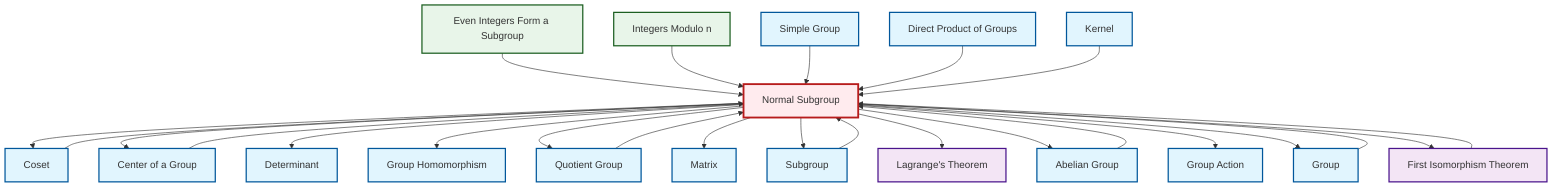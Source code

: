 graph TD
    classDef definition fill:#e1f5fe,stroke:#01579b,stroke-width:2px
    classDef theorem fill:#f3e5f5,stroke:#4a148c,stroke-width:2px
    classDef axiom fill:#fff3e0,stroke:#e65100,stroke-width:2px
    classDef example fill:#e8f5e9,stroke:#1b5e20,stroke-width:2px
    classDef current fill:#ffebee,stroke:#b71c1c,stroke-width:3px
    ex-even-integers-subgroup["Even Integers Form a Subgroup"]:::example
    thm-lagrange["Lagrange's Theorem"]:::theorem
    def-coset["Coset"]:::definition
    def-group["Group"]:::definition
    def-normal-subgroup["Normal Subgroup"]:::definition
    def-quotient-group["Quotient Group"]:::definition
    def-simple-group["Simple Group"]:::definition
    def-homomorphism["Group Homomorphism"]:::definition
    def-center-of-group["Center of a Group"]:::definition
    def-determinant["Determinant"]:::definition
    def-group-action["Group Action"]:::definition
    def-matrix["Matrix"]:::definition
    def-kernel["Kernel"]:::definition
    def-subgroup["Subgroup"]:::definition
    ex-quotient-integers-mod-n["Integers Modulo n"]:::example
    thm-first-isomorphism["First Isomorphism Theorem"]:::theorem
    def-direct-product["Direct Product of Groups"]:::definition
    def-abelian-group["Abelian Group"]:::definition
    def-normal-subgroup --> def-coset
    ex-even-integers-subgroup --> def-normal-subgroup
    ex-quotient-integers-mod-n --> def-normal-subgroup
    def-group --> def-normal-subgroup
    def-normal-subgroup --> def-center-of-group
    def-normal-subgroup --> def-determinant
    def-normal-subgroup --> def-homomorphism
    def-normal-subgroup --> def-quotient-group
    def-subgroup --> def-normal-subgroup
    def-normal-subgroup --> def-matrix
    def-center-of-group --> def-normal-subgroup
    def-abelian-group --> def-normal-subgroup
    def-normal-subgroup --> def-subgroup
    def-normal-subgroup --> thm-lagrange
    def-quotient-group --> def-normal-subgroup
    def-normal-subgroup --> def-abelian-group
    def-normal-subgroup --> def-group-action
    def-simple-group --> def-normal-subgroup
    def-normal-subgroup --> def-group
    thm-first-isomorphism --> def-normal-subgroup
    def-coset --> def-normal-subgroup
    def-normal-subgroup --> thm-first-isomorphism
    def-direct-product --> def-normal-subgroup
    def-kernel --> def-normal-subgroup
    class def-normal-subgroup current
